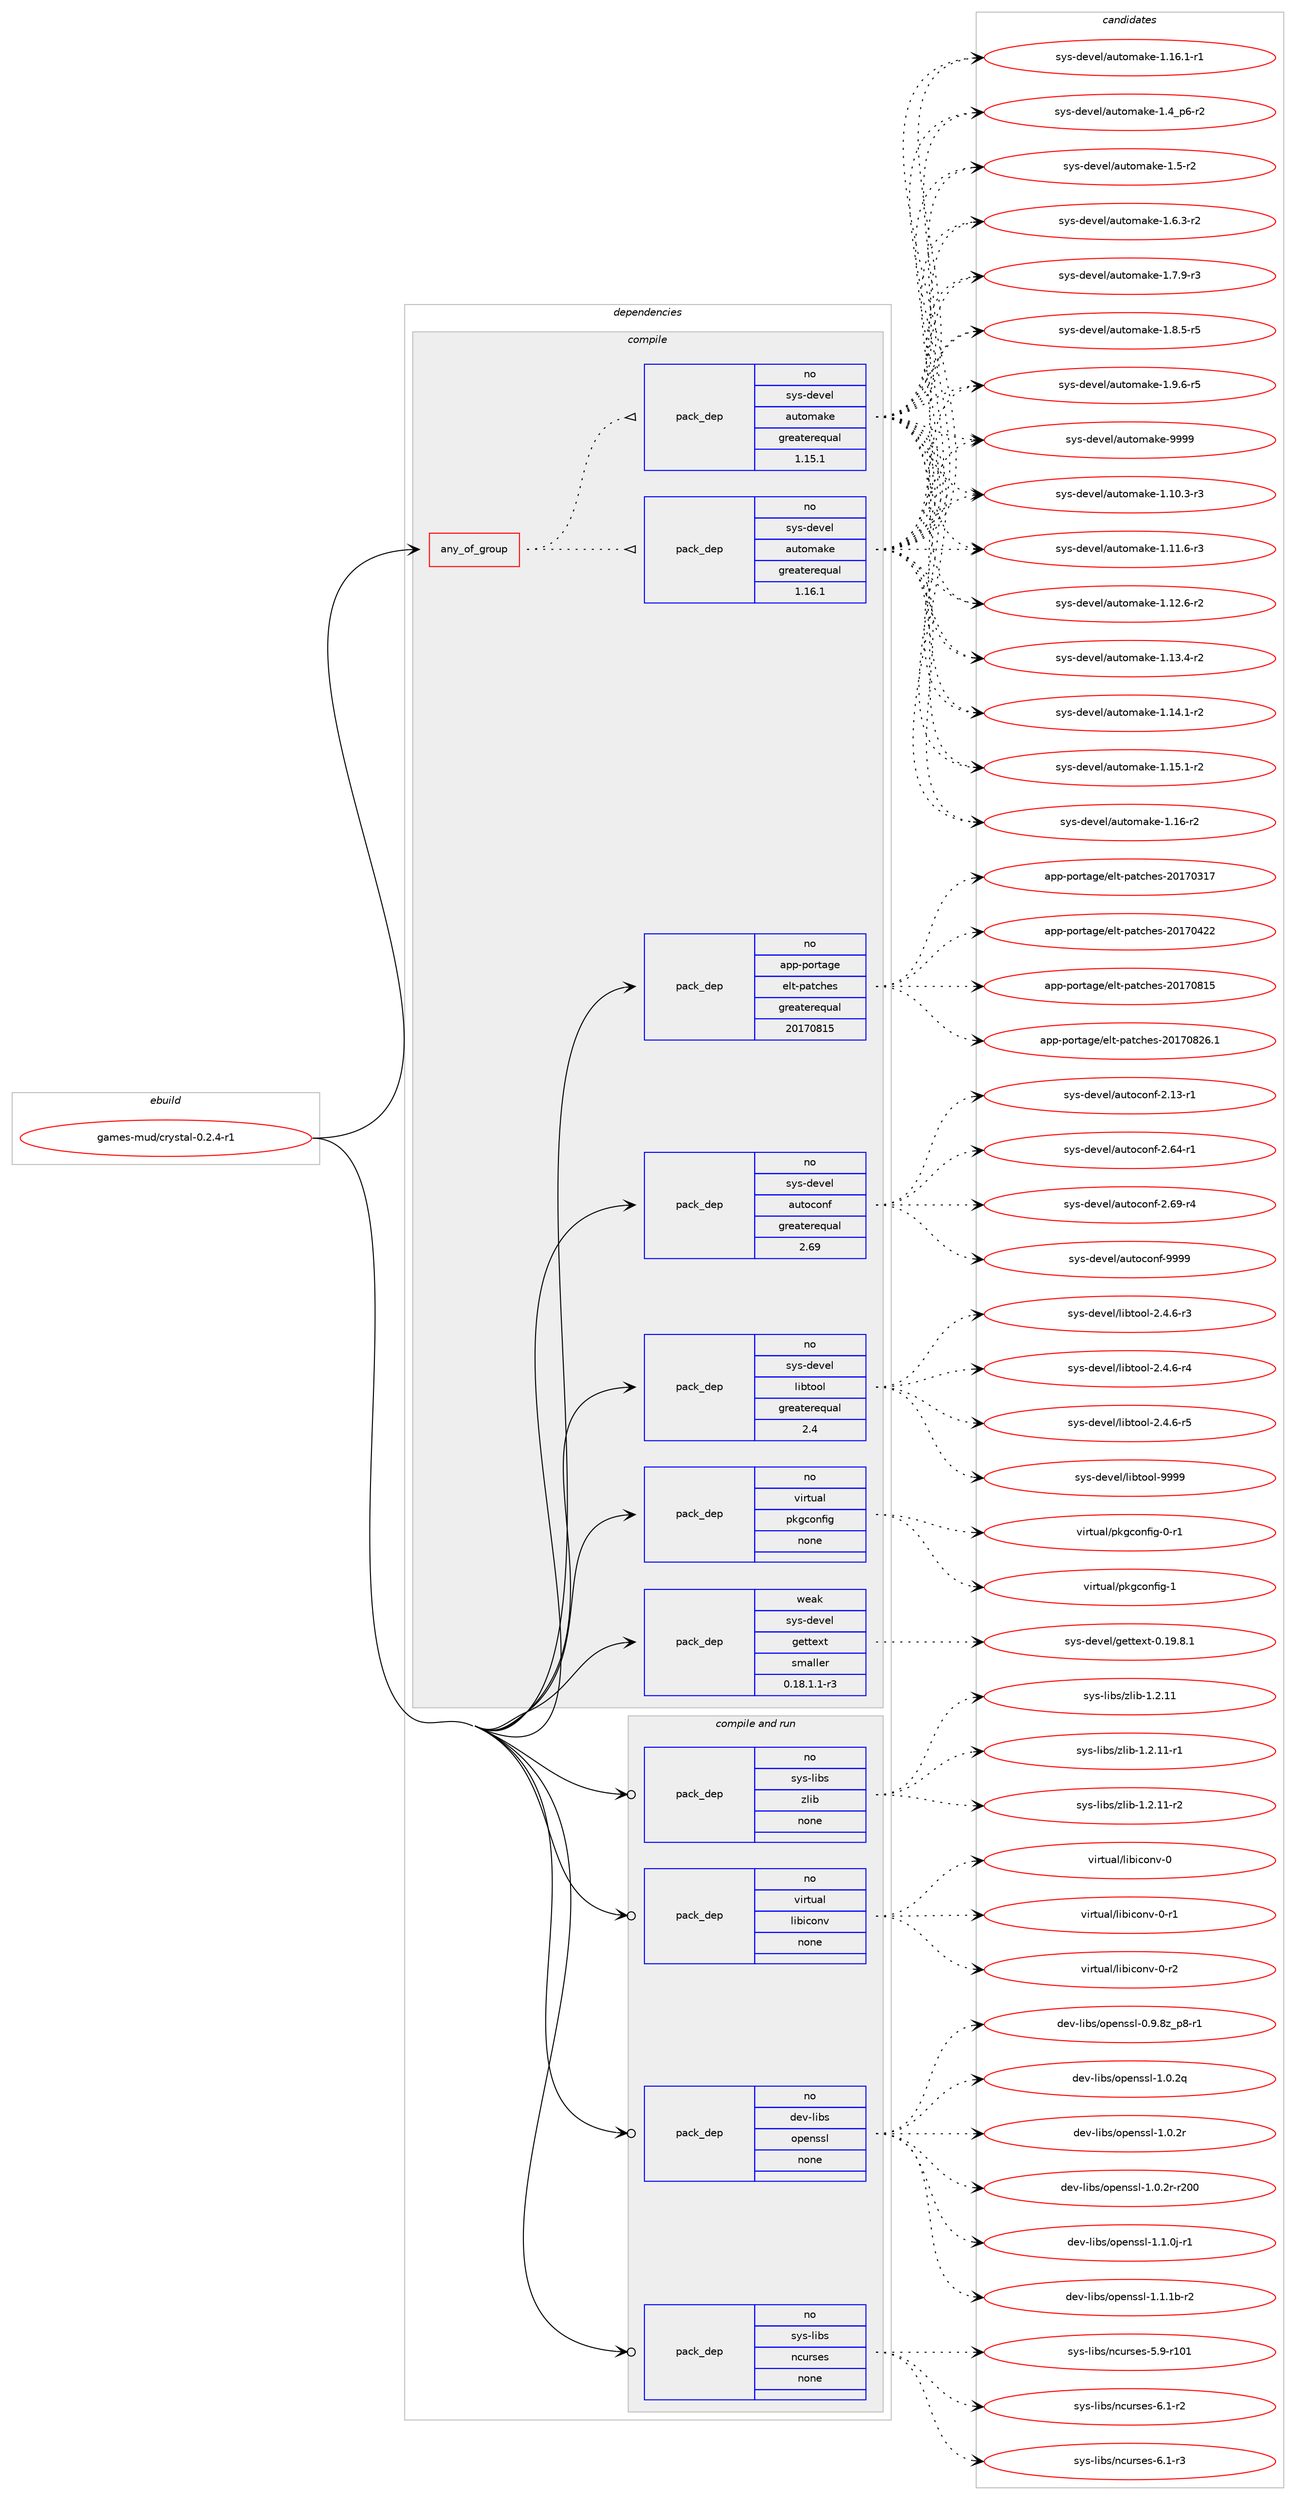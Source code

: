 digraph prolog {

# *************
# Graph options
# *************

newrank=true;
concentrate=true;
compound=true;
graph [rankdir=LR,fontname=Helvetica,fontsize=10,ranksep=1.5];#, ranksep=2.5, nodesep=0.2];
edge  [arrowhead=vee];
node  [fontname=Helvetica,fontsize=10];

# **********
# The ebuild
# **********

subgraph cluster_leftcol {
color=gray;
rank=same;
label=<<i>ebuild</i>>;
id [label="games-mud/crystal-0.2.4-r1", color=red, width=4, href="../games-mud/crystal-0.2.4-r1.svg"];
}

# ****************
# The dependencies
# ****************

subgraph cluster_midcol {
color=gray;
label=<<i>dependencies</i>>;
subgraph cluster_compile {
fillcolor="#eeeeee";
style=filled;
label=<<i>compile</i>>;
subgraph any23447 {
dependency1558815 [label=<<TABLE BORDER="0" CELLBORDER="1" CELLSPACING="0" CELLPADDING="4"><TR><TD CELLPADDING="10">any_of_group</TD></TR></TABLE>>, shape=none, color=red];subgraph pack1107874 {
dependency1558816 [label=<<TABLE BORDER="0" CELLBORDER="1" CELLSPACING="0" CELLPADDING="4" WIDTH="220"><TR><TD ROWSPAN="6" CELLPADDING="30">pack_dep</TD></TR><TR><TD WIDTH="110">no</TD></TR><TR><TD>sys-devel</TD></TR><TR><TD>automake</TD></TR><TR><TD>greaterequal</TD></TR><TR><TD>1.16.1</TD></TR></TABLE>>, shape=none, color=blue];
}
dependency1558815:e -> dependency1558816:w [weight=20,style="dotted",arrowhead="oinv"];
subgraph pack1107875 {
dependency1558817 [label=<<TABLE BORDER="0" CELLBORDER="1" CELLSPACING="0" CELLPADDING="4" WIDTH="220"><TR><TD ROWSPAN="6" CELLPADDING="30">pack_dep</TD></TR><TR><TD WIDTH="110">no</TD></TR><TR><TD>sys-devel</TD></TR><TR><TD>automake</TD></TR><TR><TD>greaterequal</TD></TR><TR><TD>1.15.1</TD></TR></TABLE>>, shape=none, color=blue];
}
dependency1558815:e -> dependency1558817:w [weight=20,style="dotted",arrowhead="oinv"];
}
id:e -> dependency1558815:w [weight=20,style="solid",arrowhead="vee"];
subgraph pack1107876 {
dependency1558818 [label=<<TABLE BORDER="0" CELLBORDER="1" CELLSPACING="0" CELLPADDING="4" WIDTH="220"><TR><TD ROWSPAN="6" CELLPADDING="30">pack_dep</TD></TR><TR><TD WIDTH="110">no</TD></TR><TR><TD>app-portage</TD></TR><TR><TD>elt-patches</TD></TR><TR><TD>greaterequal</TD></TR><TR><TD>20170815</TD></TR></TABLE>>, shape=none, color=blue];
}
id:e -> dependency1558818:w [weight=20,style="solid",arrowhead="vee"];
subgraph pack1107877 {
dependency1558819 [label=<<TABLE BORDER="0" CELLBORDER="1" CELLSPACING="0" CELLPADDING="4" WIDTH="220"><TR><TD ROWSPAN="6" CELLPADDING="30">pack_dep</TD></TR><TR><TD WIDTH="110">no</TD></TR><TR><TD>sys-devel</TD></TR><TR><TD>autoconf</TD></TR><TR><TD>greaterequal</TD></TR><TR><TD>2.69</TD></TR></TABLE>>, shape=none, color=blue];
}
id:e -> dependency1558819:w [weight=20,style="solid",arrowhead="vee"];
subgraph pack1107878 {
dependency1558820 [label=<<TABLE BORDER="0" CELLBORDER="1" CELLSPACING="0" CELLPADDING="4" WIDTH="220"><TR><TD ROWSPAN="6" CELLPADDING="30">pack_dep</TD></TR><TR><TD WIDTH="110">no</TD></TR><TR><TD>sys-devel</TD></TR><TR><TD>libtool</TD></TR><TR><TD>greaterequal</TD></TR><TR><TD>2.4</TD></TR></TABLE>>, shape=none, color=blue];
}
id:e -> dependency1558820:w [weight=20,style="solid",arrowhead="vee"];
subgraph pack1107879 {
dependency1558821 [label=<<TABLE BORDER="0" CELLBORDER="1" CELLSPACING="0" CELLPADDING="4" WIDTH="220"><TR><TD ROWSPAN="6" CELLPADDING="30">pack_dep</TD></TR><TR><TD WIDTH="110">no</TD></TR><TR><TD>virtual</TD></TR><TR><TD>pkgconfig</TD></TR><TR><TD>none</TD></TR><TR><TD></TD></TR></TABLE>>, shape=none, color=blue];
}
id:e -> dependency1558821:w [weight=20,style="solid",arrowhead="vee"];
subgraph pack1107880 {
dependency1558822 [label=<<TABLE BORDER="0" CELLBORDER="1" CELLSPACING="0" CELLPADDING="4" WIDTH="220"><TR><TD ROWSPAN="6" CELLPADDING="30">pack_dep</TD></TR><TR><TD WIDTH="110">weak</TD></TR><TR><TD>sys-devel</TD></TR><TR><TD>gettext</TD></TR><TR><TD>smaller</TD></TR><TR><TD>0.18.1.1-r3</TD></TR></TABLE>>, shape=none, color=blue];
}
id:e -> dependency1558822:w [weight=20,style="solid",arrowhead="vee"];
}
subgraph cluster_compileandrun {
fillcolor="#eeeeee";
style=filled;
label=<<i>compile and run</i>>;
subgraph pack1107881 {
dependency1558823 [label=<<TABLE BORDER="0" CELLBORDER="1" CELLSPACING="0" CELLPADDING="4" WIDTH="220"><TR><TD ROWSPAN="6" CELLPADDING="30">pack_dep</TD></TR><TR><TD WIDTH="110">no</TD></TR><TR><TD>dev-libs</TD></TR><TR><TD>openssl</TD></TR><TR><TD>none</TD></TR><TR><TD></TD></TR></TABLE>>, shape=none, color=blue];
}
id:e -> dependency1558823:w [weight=20,style="solid",arrowhead="odotvee"];
subgraph pack1107882 {
dependency1558824 [label=<<TABLE BORDER="0" CELLBORDER="1" CELLSPACING="0" CELLPADDING="4" WIDTH="220"><TR><TD ROWSPAN="6" CELLPADDING="30">pack_dep</TD></TR><TR><TD WIDTH="110">no</TD></TR><TR><TD>sys-libs</TD></TR><TR><TD>ncurses</TD></TR><TR><TD>none</TD></TR><TR><TD></TD></TR></TABLE>>, shape=none, color=blue];
}
id:e -> dependency1558824:w [weight=20,style="solid",arrowhead="odotvee"];
subgraph pack1107883 {
dependency1558825 [label=<<TABLE BORDER="0" CELLBORDER="1" CELLSPACING="0" CELLPADDING="4" WIDTH="220"><TR><TD ROWSPAN="6" CELLPADDING="30">pack_dep</TD></TR><TR><TD WIDTH="110">no</TD></TR><TR><TD>sys-libs</TD></TR><TR><TD>zlib</TD></TR><TR><TD>none</TD></TR><TR><TD></TD></TR></TABLE>>, shape=none, color=blue];
}
id:e -> dependency1558825:w [weight=20,style="solid",arrowhead="odotvee"];
subgraph pack1107884 {
dependency1558826 [label=<<TABLE BORDER="0" CELLBORDER="1" CELLSPACING="0" CELLPADDING="4" WIDTH="220"><TR><TD ROWSPAN="6" CELLPADDING="30">pack_dep</TD></TR><TR><TD WIDTH="110">no</TD></TR><TR><TD>virtual</TD></TR><TR><TD>libiconv</TD></TR><TR><TD>none</TD></TR><TR><TD></TD></TR></TABLE>>, shape=none, color=blue];
}
id:e -> dependency1558826:w [weight=20,style="solid",arrowhead="odotvee"];
}
subgraph cluster_run {
fillcolor="#eeeeee";
style=filled;
label=<<i>run</i>>;
}
}

# **************
# The candidates
# **************

subgraph cluster_choices {
rank=same;
color=gray;
label=<<i>candidates</i>>;

subgraph choice1107874 {
color=black;
nodesep=1;
choice11512111545100101118101108479711711611110997107101454946494846514511451 [label="sys-devel/automake-1.10.3-r3", color=red, width=4,href="../sys-devel/automake-1.10.3-r3.svg"];
choice11512111545100101118101108479711711611110997107101454946494946544511451 [label="sys-devel/automake-1.11.6-r3", color=red, width=4,href="../sys-devel/automake-1.11.6-r3.svg"];
choice11512111545100101118101108479711711611110997107101454946495046544511450 [label="sys-devel/automake-1.12.6-r2", color=red, width=4,href="../sys-devel/automake-1.12.6-r2.svg"];
choice11512111545100101118101108479711711611110997107101454946495146524511450 [label="sys-devel/automake-1.13.4-r2", color=red, width=4,href="../sys-devel/automake-1.13.4-r2.svg"];
choice11512111545100101118101108479711711611110997107101454946495246494511450 [label="sys-devel/automake-1.14.1-r2", color=red, width=4,href="../sys-devel/automake-1.14.1-r2.svg"];
choice11512111545100101118101108479711711611110997107101454946495346494511450 [label="sys-devel/automake-1.15.1-r2", color=red, width=4,href="../sys-devel/automake-1.15.1-r2.svg"];
choice1151211154510010111810110847971171161111099710710145494649544511450 [label="sys-devel/automake-1.16-r2", color=red, width=4,href="../sys-devel/automake-1.16-r2.svg"];
choice11512111545100101118101108479711711611110997107101454946495446494511449 [label="sys-devel/automake-1.16.1-r1", color=red, width=4,href="../sys-devel/automake-1.16.1-r1.svg"];
choice115121115451001011181011084797117116111109971071014549465295112544511450 [label="sys-devel/automake-1.4_p6-r2", color=red, width=4,href="../sys-devel/automake-1.4_p6-r2.svg"];
choice11512111545100101118101108479711711611110997107101454946534511450 [label="sys-devel/automake-1.5-r2", color=red, width=4,href="../sys-devel/automake-1.5-r2.svg"];
choice115121115451001011181011084797117116111109971071014549465446514511450 [label="sys-devel/automake-1.6.3-r2", color=red, width=4,href="../sys-devel/automake-1.6.3-r2.svg"];
choice115121115451001011181011084797117116111109971071014549465546574511451 [label="sys-devel/automake-1.7.9-r3", color=red, width=4,href="../sys-devel/automake-1.7.9-r3.svg"];
choice115121115451001011181011084797117116111109971071014549465646534511453 [label="sys-devel/automake-1.8.5-r5", color=red, width=4,href="../sys-devel/automake-1.8.5-r5.svg"];
choice115121115451001011181011084797117116111109971071014549465746544511453 [label="sys-devel/automake-1.9.6-r5", color=red, width=4,href="../sys-devel/automake-1.9.6-r5.svg"];
choice115121115451001011181011084797117116111109971071014557575757 [label="sys-devel/automake-9999", color=red, width=4,href="../sys-devel/automake-9999.svg"];
dependency1558816:e -> choice11512111545100101118101108479711711611110997107101454946494846514511451:w [style=dotted,weight="100"];
dependency1558816:e -> choice11512111545100101118101108479711711611110997107101454946494946544511451:w [style=dotted,weight="100"];
dependency1558816:e -> choice11512111545100101118101108479711711611110997107101454946495046544511450:w [style=dotted,weight="100"];
dependency1558816:e -> choice11512111545100101118101108479711711611110997107101454946495146524511450:w [style=dotted,weight="100"];
dependency1558816:e -> choice11512111545100101118101108479711711611110997107101454946495246494511450:w [style=dotted,weight="100"];
dependency1558816:e -> choice11512111545100101118101108479711711611110997107101454946495346494511450:w [style=dotted,weight="100"];
dependency1558816:e -> choice1151211154510010111810110847971171161111099710710145494649544511450:w [style=dotted,weight="100"];
dependency1558816:e -> choice11512111545100101118101108479711711611110997107101454946495446494511449:w [style=dotted,weight="100"];
dependency1558816:e -> choice115121115451001011181011084797117116111109971071014549465295112544511450:w [style=dotted,weight="100"];
dependency1558816:e -> choice11512111545100101118101108479711711611110997107101454946534511450:w [style=dotted,weight="100"];
dependency1558816:e -> choice115121115451001011181011084797117116111109971071014549465446514511450:w [style=dotted,weight="100"];
dependency1558816:e -> choice115121115451001011181011084797117116111109971071014549465546574511451:w [style=dotted,weight="100"];
dependency1558816:e -> choice115121115451001011181011084797117116111109971071014549465646534511453:w [style=dotted,weight="100"];
dependency1558816:e -> choice115121115451001011181011084797117116111109971071014549465746544511453:w [style=dotted,weight="100"];
dependency1558816:e -> choice115121115451001011181011084797117116111109971071014557575757:w [style=dotted,weight="100"];
}
subgraph choice1107875 {
color=black;
nodesep=1;
choice11512111545100101118101108479711711611110997107101454946494846514511451 [label="sys-devel/automake-1.10.3-r3", color=red, width=4,href="../sys-devel/automake-1.10.3-r3.svg"];
choice11512111545100101118101108479711711611110997107101454946494946544511451 [label="sys-devel/automake-1.11.6-r3", color=red, width=4,href="../sys-devel/automake-1.11.6-r3.svg"];
choice11512111545100101118101108479711711611110997107101454946495046544511450 [label="sys-devel/automake-1.12.6-r2", color=red, width=4,href="../sys-devel/automake-1.12.6-r2.svg"];
choice11512111545100101118101108479711711611110997107101454946495146524511450 [label="sys-devel/automake-1.13.4-r2", color=red, width=4,href="../sys-devel/automake-1.13.4-r2.svg"];
choice11512111545100101118101108479711711611110997107101454946495246494511450 [label="sys-devel/automake-1.14.1-r2", color=red, width=4,href="../sys-devel/automake-1.14.1-r2.svg"];
choice11512111545100101118101108479711711611110997107101454946495346494511450 [label="sys-devel/automake-1.15.1-r2", color=red, width=4,href="../sys-devel/automake-1.15.1-r2.svg"];
choice1151211154510010111810110847971171161111099710710145494649544511450 [label="sys-devel/automake-1.16-r2", color=red, width=4,href="../sys-devel/automake-1.16-r2.svg"];
choice11512111545100101118101108479711711611110997107101454946495446494511449 [label="sys-devel/automake-1.16.1-r1", color=red, width=4,href="../sys-devel/automake-1.16.1-r1.svg"];
choice115121115451001011181011084797117116111109971071014549465295112544511450 [label="sys-devel/automake-1.4_p6-r2", color=red, width=4,href="../sys-devel/automake-1.4_p6-r2.svg"];
choice11512111545100101118101108479711711611110997107101454946534511450 [label="sys-devel/automake-1.5-r2", color=red, width=4,href="../sys-devel/automake-1.5-r2.svg"];
choice115121115451001011181011084797117116111109971071014549465446514511450 [label="sys-devel/automake-1.6.3-r2", color=red, width=4,href="../sys-devel/automake-1.6.3-r2.svg"];
choice115121115451001011181011084797117116111109971071014549465546574511451 [label="sys-devel/automake-1.7.9-r3", color=red, width=4,href="../sys-devel/automake-1.7.9-r3.svg"];
choice115121115451001011181011084797117116111109971071014549465646534511453 [label="sys-devel/automake-1.8.5-r5", color=red, width=4,href="../sys-devel/automake-1.8.5-r5.svg"];
choice115121115451001011181011084797117116111109971071014549465746544511453 [label="sys-devel/automake-1.9.6-r5", color=red, width=4,href="../sys-devel/automake-1.9.6-r5.svg"];
choice115121115451001011181011084797117116111109971071014557575757 [label="sys-devel/automake-9999", color=red, width=4,href="../sys-devel/automake-9999.svg"];
dependency1558817:e -> choice11512111545100101118101108479711711611110997107101454946494846514511451:w [style=dotted,weight="100"];
dependency1558817:e -> choice11512111545100101118101108479711711611110997107101454946494946544511451:w [style=dotted,weight="100"];
dependency1558817:e -> choice11512111545100101118101108479711711611110997107101454946495046544511450:w [style=dotted,weight="100"];
dependency1558817:e -> choice11512111545100101118101108479711711611110997107101454946495146524511450:w [style=dotted,weight="100"];
dependency1558817:e -> choice11512111545100101118101108479711711611110997107101454946495246494511450:w [style=dotted,weight="100"];
dependency1558817:e -> choice11512111545100101118101108479711711611110997107101454946495346494511450:w [style=dotted,weight="100"];
dependency1558817:e -> choice1151211154510010111810110847971171161111099710710145494649544511450:w [style=dotted,weight="100"];
dependency1558817:e -> choice11512111545100101118101108479711711611110997107101454946495446494511449:w [style=dotted,weight="100"];
dependency1558817:e -> choice115121115451001011181011084797117116111109971071014549465295112544511450:w [style=dotted,weight="100"];
dependency1558817:e -> choice11512111545100101118101108479711711611110997107101454946534511450:w [style=dotted,weight="100"];
dependency1558817:e -> choice115121115451001011181011084797117116111109971071014549465446514511450:w [style=dotted,weight="100"];
dependency1558817:e -> choice115121115451001011181011084797117116111109971071014549465546574511451:w [style=dotted,weight="100"];
dependency1558817:e -> choice115121115451001011181011084797117116111109971071014549465646534511453:w [style=dotted,weight="100"];
dependency1558817:e -> choice115121115451001011181011084797117116111109971071014549465746544511453:w [style=dotted,weight="100"];
dependency1558817:e -> choice115121115451001011181011084797117116111109971071014557575757:w [style=dotted,weight="100"];
}
subgraph choice1107876 {
color=black;
nodesep=1;
choice97112112451121111141169710310147101108116451129711699104101115455048495548514955 [label="app-portage/elt-patches-20170317", color=red, width=4,href="../app-portage/elt-patches-20170317.svg"];
choice97112112451121111141169710310147101108116451129711699104101115455048495548525050 [label="app-portage/elt-patches-20170422", color=red, width=4,href="../app-portage/elt-patches-20170422.svg"];
choice97112112451121111141169710310147101108116451129711699104101115455048495548564953 [label="app-portage/elt-patches-20170815", color=red, width=4,href="../app-portage/elt-patches-20170815.svg"];
choice971121124511211111411697103101471011081164511297116991041011154550484955485650544649 [label="app-portage/elt-patches-20170826.1", color=red, width=4,href="../app-portage/elt-patches-20170826.1.svg"];
dependency1558818:e -> choice97112112451121111141169710310147101108116451129711699104101115455048495548514955:w [style=dotted,weight="100"];
dependency1558818:e -> choice97112112451121111141169710310147101108116451129711699104101115455048495548525050:w [style=dotted,weight="100"];
dependency1558818:e -> choice97112112451121111141169710310147101108116451129711699104101115455048495548564953:w [style=dotted,weight="100"];
dependency1558818:e -> choice971121124511211111411697103101471011081164511297116991041011154550484955485650544649:w [style=dotted,weight="100"];
}
subgraph choice1107877 {
color=black;
nodesep=1;
choice1151211154510010111810110847971171161119911111010245504649514511449 [label="sys-devel/autoconf-2.13-r1", color=red, width=4,href="../sys-devel/autoconf-2.13-r1.svg"];
choice1151211154510010111810110847971171161119911111010245504654524511449 [label="sys-devel/autoconf-2.64-r1", color=red, width=4,href="../sys-devel/autoconf-2.64-r1.svg"];
choice1151211154510010111810110847971171161119911111010245504654574511452 [label="sys-devel/autoconf-2.69-r4", color=red, width=4,href="../sys-devel/autoconf-2.69-r4.svg"];
choice115121115451001011181011084797117116111991111101024557575757 [label="sys-devel/autoconf-9999", color=red, width=4,href="../sys-devel/autoconf-9999.svg"];
dependency1558819:e -> choice1151211154510010111810110847971171161119911111010245504649514511449:w [style=dotted,weight="100"];
dependency1558819:e -> choice1151211154510010111810110847971171161119911111010245504654524511449:w [style=dotted,weight="100"];
dependency1558819:e -> choice1151211154510010111810110847971171161119911111010245504654574511452:w [style=dotted,weight="100"];
dependency1558819:e -> choice115121115451001011181011084797117116111991111101024557575757:w [style=dotted,weight="100"];
}
subgraph choice1107878 {
color=black;
nodesep=1;
choice1151211154510010111810110847108105981161111111084550465246544511451 [label="sys-devel/libtool-2.4.6-r3", color=red, width=4,href="../sys-devel/libtool-2.4.6-r3.svg"];
choice1151211154510010111810110847108105981161111111084550465246544511452 [label="sys-devel/libtool-2.4.6-r4", color=red, width=4,href="../sys-devel/libtool-2.4.6-r4.svg"];
choice1151211154510010111810110847108105981161111111084550465246544511453 [label="sys-devel/libtool-2.4.6-r5", color=red, width=4,href="../sys-devel/libtool-2.4.6-r5.svg"];
choice1151211154510010111810110847108105981161111111084557575757 [label="sys-devel/libtool-9999", color=red, width=4,href="../sys-devel/libtool-9999.svg"];
dependency1558820:e -> choice1151211154510010111810110847108105981161111111084550465246544511451:w [style=dotted,weight="100"];
dependency1558820:e -> choice1151211154510010111810110847108105981161111111084550465246544511452:w [style=dotted,weight="100"];
dependency1558820:e -> choice1151211154510010111810110847108105981161111111084550465246544511453:w [style=dotted,weight="100"];
dependency1558820:e -> choice1151211154510010111810110847108105981161111111084557575757:w [style=dotted,weight="100"];
}
subgraph choice1107879 {
color=black;
nodesep=1;
choice11810511411611797108471121071039911111010210510345484511449 [label="virtual/pkgconfig-0-r1", color=red, width=4,href="../virtual/pkgconfig-0-r1.svg"];
choice1181051141161179710847112107103991111101021051034549 [label="virtual/pkgconfig-1", color=red, width=4,href="../virtual/pkgconfig-1.svg"];
dependency1558821:e -> choice11810511411611797108471121071039911111010210510345484511449:w [style=dotted,weight="100"];
dependency1558821:e -> choice1181051141161179710847112107103991111101021051034549:w [style=dotted,weight="100"];
}
subgraph choice1107880 {
color=black;
nodesep=1;
choice1151211154510010111810110847103101116116101120116454846495746564649 [label="sys-devel/gettext-0.19.8.1", color=red, width=4,href="../sys-devel/gettext-0.19.8.1.svg"];
dependency1558822:e -> choice1151211154510010111810110847103101116116101120116454846495746564649:w [style=dotted,weight="100"];
}
subgraph choice1107881 {
color=black;
nodesep=1;
choice10010111845108105981154711111210111011511510845484657465612295112564511449 [label="dev-libs/openssl-0.9.8z_p8-r1", color=red, width=4,href="../dev-libs/openssl-0.9.8z_p8-r1.svg"];
choice100101118451081059811547111112101110115115108454946484650113 [label="dev-libs/openssl-1.0.2q", color=red, width=4,href="../dev-libs/openssl-1.0.2q.svg"];
choice100101118451081059811547111112101110115115108454946484650114 [label="dev-libs/openssl-1.0.2r", color=red, width=4,href="../dev-libs/openssl-1.0.2r.svg"];
choice10010111845108105981154711111210111011511510845494648465011445114504848 [label="dev-libs/openssl-1.0.2r-r200", color=red, width=4,href="../dev-libs/openssl-1.0.2r-r200.svg"];
choice1001011184510810598115471111121011101151151084549464946481064511449 [label="dev-libs/openssl-1.1.0j-r1", color=red, width=4,href="../dev-libs/openssl-1.1.0j-r1.svg"];
choice100101118451081059811547111112101110115115108454946494649984511450 [label="dev-libs/openssl-1.1.1b-r2", color=red, width=4,href="../dev-libs/openssl-1.1.1b-r2.svg"];
dependency1558823:e -> choice10010111845108105981154711111210111011511510845484657465612295112564511449:w [style=dotted,weight="100"];
dependency1558823:e -> choice100101118451081059811547111112101110115115108454946484650113:w [style=dotted,weight="100"];
dependency1558823:e -> choice100101118451081059811547111112101110115115108454946484650114:w [style=dotted,weight="100"];
dependency1558823:e -> choice10010111845108105981154711111210111011511510845494648465011445114504848:w [style=dotted,weight="100"];
dependency1558823:e -> choice1001011184510810598115471111121011101151151084549464946481064511449:w [style=dotted,weight="100"];
dependency1558823:e -> choice100101118451081059811547111112101110115115108454946494649984511450:w [style=dotted,weight="100"];
}
subgraph choice1107882 {
color=black;
nodesep=1;
choice115121115451081059811547110991171141151011154553465745114494849 [label="sys-libs/ncurses-5.9-r101", color=red, width=4,href="../sys-libs/ncurses-5.9-r101.svg"];
choice11512111545108105981154711099117114115101115455446494511450 [label="sys-libs/ncurses-6.1-r2", color=red, width=4,href="../sys-libs/ncurses-6.1-r2.svg"];
choice11512111545108105981154711099117114115101115455446494511451 [label="sys-libs/ncurses-6.1-r3", color=red, width=4,href="../sys-libs/ncurses-6.1-r3.svg"];
dependency1558824:e -> choice115121115451081059811547110991171141151011154553465745114494849:w [style=dotted,weight="100"];
dependency1558824:e -> choice11512111545108105981154711099117114115101115455446494511450:w [style=dotted,weight="100"];
dependency1558824:e -> choice11512111545108105981154711099117114115101115455446494511451:w [style=dotted,weight="100"];
}
subgraph choice1107883 {
color=black;
nodesep=1;
choice1151211154510810598115471221081059845494650464949 [label="sys-libs/zlib-1.2.11", color=red, width=4,href="../sys-libs/zlib-1.2.11.svg"];
choice11512111545108105981154712210810598454946504649494511449 [label="sys-libs/zlib-1.2.11-r1", color=red, width=4,href="../sys-libs/zlib-1.2.11-r1.svg"];
choice11512111545108105981154712210810598454946504649494511450 [label="sys-libs/zlib-1.2.11-r2", color=red, width=4,href="../sys-libs/zlib-1.2.11-r2.svg"];
dependency1558825:e -> choice1151211154510810598115471221081059845494650464949:w [style=dotted,weight="100"];
dependency1558825:e -> choice11512111545108105981154712210810598454946504649494511449:w [style=dotted,weight="100"];
dependency1558825:e -> choice11512111545108105981154712210810598454946504649494511450:w [style=dotted,weight="100"];
}
subgraph choice1107884 {
color=black;
nodesep=1;
choice118105114116117971084710810598105991111101184548 [label="virtual/libiconv-0", color=red, width=4,href="../virtual/libiconv-0.svg"];
choice1181051141161179710847108105981059911111011845484511449 [label="virtual/libiconv-0-r1", color=red, width=4,href="../virtual/libiconv-0-r1.svg"];
choice1181051141161179710847108105981059911111011845484511450 [label="virtual/libiconv-0-r2", color=red, width=4,href="../virtual/libiconv-0-r2.svg"];
dependency1558826:e -> choice118105114116117971084710810598105991111101184548:w [style=dotted,weight="100"];
dependency1558826:e -> choice1181051141161179710847108105981059911111011845484511449:w [style=dotted,weight="100"];
dependency1558826:e -> choice1181051141161179710847108105981059911111011845484511450:w [style=dotted,weight="100"];
}
}

}
